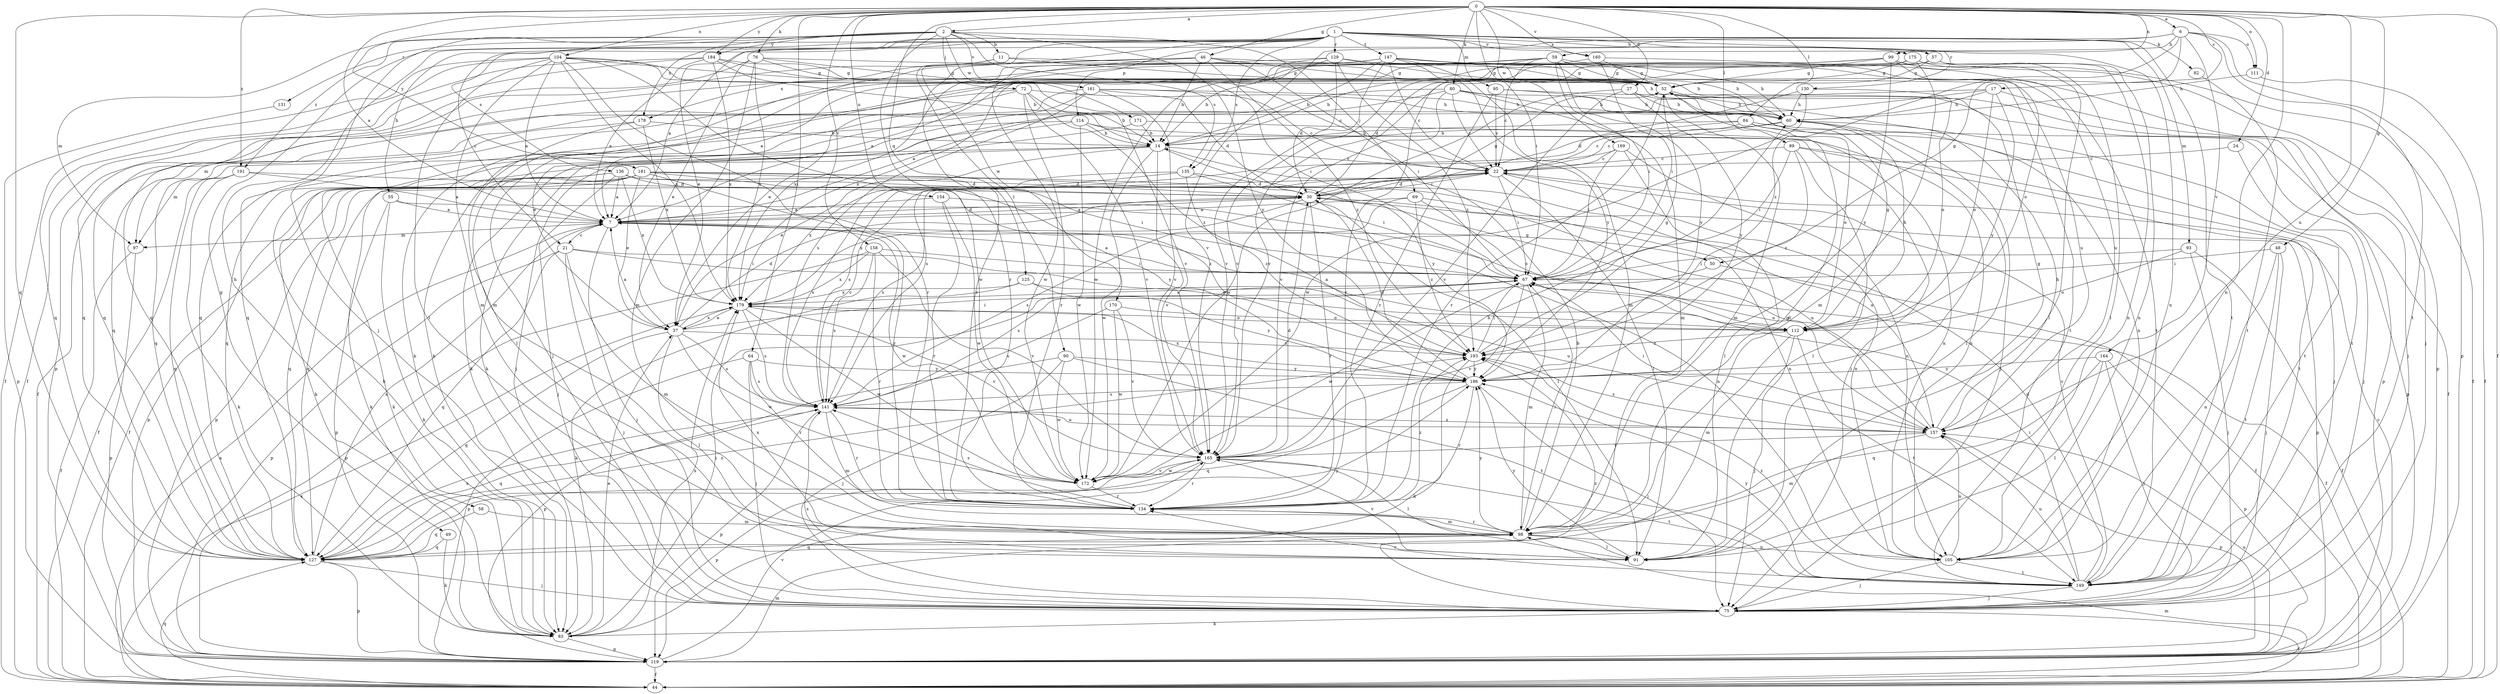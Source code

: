 strict digraph  {
0;
1;
2;
6;
7;
11;
14;
17;
21;
22;
24;
27;
30;
37;
44;
46;
48;
49;
50;
52;
55;
57;
58;
59;
60;
64;
67;
69;
72;
75;
76;
80;
82;
83;
84;
89;
90;
91;
93;
95;
97;
98;
99;
104;
105;
111;
112;
114;
119;
125;
127;
129;
130;
131;
134;
135;
136;
141;
147;
149;
154;
157;
158;
160;
161;
164;
165;
169;
170;
171;
172;
175;
178;
179;
181;
184;
186;
191;
193;
0 -> 2  [label=a];
0 -> 6  [label=a];
0 -> 7  [label=a];
0 -> 17  [label=c];
0 -> 24  [label=d];
0 -> 27  [label=d];
0 -> 44  [label=f];
0 -> 46  [label=g];
0 -> 48  [label=g];
0 -> 64  [label=i];
0 -> 67  [label=i];
0 -> 76  [label=k];
0 -> 80  [label=k];
0 -> 84  [label=l];
0 -> 89  [label=l];
0 -> 99  [label=n];
0 -> 104  [label=n];
0 -> 105  [label=n];
0 -> 111  [label=o];
0 -> 125  [label=q];
0 -> 127  [label=q];
0 -> 154  [label=u];
0 -> 157  [label=u];
0 -> 158  [label=v];
0 -> 160  [label=v];
0 -> 169  [label=w];
0 -> 181  [label=y];
0 -> 184  [label=y];
0 -> 191  [label=z];
1 -> 21  [label=c];
1 -> 37  [label=e];
1 -> 49  [label=g];
1 -> 55  [label=h];
1 -> 57  [label=h];
1 -> 58  [label=h];
1 -> 82  [label=k];
1 -> 90  [label=l];
1 -> 93  [label=m];
1 -> 95  [label=m];
1 -> 105  [label=n];
1 -> 114  [label=p];
1 -> 129  [label=r];
1 -> 130  [label=r];
1 -> 131  [label=r];
1 -> 135  [label=s];
1 -> 147  [label=t];
1 -> 149  [label=t];
1 -> 160  [label=v];
1 -> 170  [label=w];
1 -> 175  [label=x];
2 -> 11  [label=b];
2 -> 69  [label=j];
2 -> 72  [label=j];
2 -> 75  [label=j];
2 -> 97  [label=m];
2 -> 134  [label=r];
2 -> 135  [label=s];
2 -> 136  [label=s];
2 -> 161  [label=v];
2 -> 171  [label=w];
2 -> 178  [label=x];
2 -> 184  [label=y];
2 -> 186  [label=y];
2 -> 191  [label=z];
6 -> 7  [label=a];
6 -> 50  [label=g];
6 -> 59  [label=h];
6 -> 111  [label=o];
6 -> 119  [label=p];
6 -> 149  [label=t];
6 -> 164  [label=v];
6 -> 165  [label=v];
6 -> 193  [label=z];
7 -> 21  [label=c];
7 -> 30  [label=d];
7 -> 50  [label=g];
7 -> 75  [label=j];
7 -> 97  [label=m];
7 -> 172  [label=w];
11 -> 52  [label=g];
11 -> 60  [label=h];
11 -> 127  [label=q];
11 -> 178  [label=x];
14 -> 22  [label=c];
14 -> 37  [label=e];
14 -> 83  [label=k];
14 -> 97  [label=m];
14 -> 165  [label=v];
14 -> 172  [label=w];
14 -> 186  [label=y];
17 -> 60  [label=h];
17 -> 75  [label=j];
17 -> 83  [label=k];
17 -> 97  [label=m];
17 -> 112  [label=o];
17 -> 186  [label=y];
21 -> 67  [label=i];
21 -> 75  [label=j];
21 -> 98  [label=m];
21 -> 112  [label=o];
21 -> 119  [label=p];
21 -> 127  [label=q];
22 -> 30  [label=d];
22 -> 67  [label=i];
22 -> 91  [label=l];
22 -> 105  [label=n];
22 -> 127  [label=q];
22 -> 141  [label=s];
24 -> 22  [label=c];
24 -> 75  [label=j];
27 -> 60  [label=h];
27 -> 149  [label=t];
27 -> 165  [label=v];
27 -> 172  [label=w];
27 -> 186  [label=y];
30 -> 7  [label=a];
30 -> 22  [label=c];
30 -> 52  [label=g];
30 -> 91  [label=l];
30 -> 119  [label=p];
30 -> 134  [label=r];
30 -> 179  [label=x];
37 -> 7  [label=a];
37 -> 30  [label=d];
37 -> 67  [label=i];
37 -> 91  [label=l];
37 -> 127  [label=q];
37 -> 141  [label=s];
37 -> 172  [label=w];
37 -> 179  [label=x];
37 -> 193  [label=z];
44 -> 7  [label=a];
44 -> 98  [label=m];
44 -> 127  [label=q];
44 -> 179  [label=x];
46 -> 14  [label=b];
46 -> 52  [label=g];
46 -> 60  [label=h];
46 -> 67  [label=i];
46 -> 98  [label=m];
46 -> 134  [label=r];
46 -> 172  [label=w];
46 -> 193  [label=z];
48 -> 67  [label=i];
48 -> 75  [label=j];
48 -> 105  [label=n];
48 -> 149  [label=t];
49 -> 83  [label=k];
49 -> 127  [label=q];
50 -> 44  [label=f];
50 -> 141  [label=s];
52 -> 60  [label=h];
52 -> 98  [label=m];
52 -> 119  [label=p];
52 -> 134  [label=r];
55 -> 7  [label=a];
55 -> 83  [label=k];
55 -> 105  [label=n];
55 -> 119  [label=p];
57 -> 44  [label=f];
57 -> 52  [label=g];
57 -> 105  [label=n];
57 -> 127  [label=q];
57 -> 165  [label=v];
58 -> 98  [label=m];
58 -> 127  [label=q];
59 -> 22  [label=c];
59 -> 37  [label=e];
59 -> 52  [label=g];
59 -> 67  [label=i];
59 -> 75  [label=j];
59 -> 134  [label=r];
59 -> 179  [label=x];
59 -> 186  [label=y];
60 -> 14  [label=b];
60 -> 22  [label=c];
60 -> 75  [label=j];
60 -> 91  [label=l];
64 -> 75  [label=j];
64 -> 119  [label=p];
64 -> 134  [label=r];
64 -> 141  [label=s];
64 -> 186  [label=y];
67 -> 7  [label=a];
67 -> 44  [label=f];
67 -> 98  [label=m];
67 -> 165  [label=v];
67 -> 172  [label=w];
67 -> 179  [label=x];
69 -> 7  [label=a];
69 -> 112  [label=o];
69 -> 141  [label=s];
69 -> 157  [label=u];
69 -> 193  [label=z];
72 -> 14  [label=b];
72 -> 60  [label=h];
72 -> 75  [label=j];
72 -> 127  [label=q];
72 -> 134  [label=r];
72 -> 165  [label=v];
72 -> 193  [label=z];
75 -> 44  [label=f];
75 -> 83  [label=k];
75 -> 141  [label=s];
75 -> 193  [label=z];
76 -> 37  [label=e];
76 -> 52  [label=g];
76 -> 98  [label=m];
76 -> 127  [label=q];
76 -> 149  [label=t];
76 -> 165  [label=v];
76 -> 179  [label=x];
80 -> 7  [label=a];
80 -> 22  [label=c];
80 -> 60  [label=h];
80 -> 83  [label=k];
80 -> 98  [label=m];
80 -> 105  [label=n];
80 -> 165  [label=v];
82 -> 149  [label=t];
83 -> 37  [label=e];
83 -> 67  [label=i];
83 -> 119  [label=p];
83 -> 179  [label=x];
84 -> 14  [label=b];
84 -> 22  [label=c];
84 -> 112  [label=o];
84 -> 119  [label=p];
84 -> 141  [label=s];
84 -> 149  [label=t];
89 -> 22  [label=c];
89 -> 67  [label=i];
89 -> 75  [label=j];
89 -> 91  [label=l];
89 -> 149  [label=t];
89 -> 193  [label=z];
90 -> 75  [label=j];
90 -> 119  [label=p];
90 -> 149  [label=t];
90 -> 172  [label=w];
90 -> 186  [label=y];
91 -> 165  [label=v];
91 -> 179  [label=x];
91 -> 186  [label=y];
93 -> 44  [label=f];
93 -> 67  [label=i];
93 -> 75  [label=j];
93 -> 112  [label=o];
95 -> 22  [label=c];
95 -> 44  [label=f];
95 -> 60  [label=h];
95 -> 134  [label=r];
97 -> 44  [label=f];
97 -> 119  [label=p];
98 -> 14  [label=b];
98 -> 52  [label=g];
98 -> 67  [label=i];
98 -> 91  [label=l];
98 -> 105  [label=n];
98 -> 127  [label=q];
98 -> 134  [label=r];
98 -> 186  [label=y];
99 -> 7  [label=a];
99 -> 52  [label=g];
99 -> 91  [label=l];
99 -> 112  [label=o];
99 -> 119  [label=p];
99 -> 127  [label=q];
99 -> 165  [label=v];
99 -> 186  [label=y];
104 -> 7  [label=a];
104 -> 22  [label=c];
104 -> 44  [label=f];
104 -> 52  [label=g];
104 -> 67  [label=i];
104 -> 91  [label=l];
104 -> 98  [label=m];
104 -> 127  [label=q];
104 -> 134  [label=r];
104 -> 172  [label=w];
104 -> 179  [label=x];
105 -> 75  [label=j];
105 -> 149  [label=t];
105 -> 157  [label=u];
111 -> 44  [label=f];
111 -> 60  [label=h];
112 -> 7  [label=a];
112 -> 52  [label=g];
112 -> 60  [label=h];
112 -> 75  [label=j];
112 -> 98  [label=m];
112 -> 149  [label=t];
112 -> 193  [label=z];
114 -> 14  [label=b];
114 -> 75  [label=j];
114 -> 83  [label=k];
114 -> 105  [label=n];
114 -> 127  [label=q];
114 -> 172  [label=w];
119 -> 22  [label=c];
119 -> 44  [label=f];
119 -> 98  [label=m];
119 -> 157  [label=u];
119 -> 165  [label=v];
125 -> 83  [label=k];
125 -> 157  [label=u];
125 -> 179  [label=x];
125 -> 186  [label=y];
127 -> 7  [label=a];
127 -> 75  [label=j];
127 -> 119  [label=p];
127 -> 141  [label=s];
127 -> 186  [label=y];
127 -> 193  [label=z];
129 -> 14  [label=b];
129 -> 30  [label=d];
129 -> 52  [label=g];
129 -> 127  [label=q];
129 -> 157  [label=u];
129 -> 172  [label=w];
129 -> 193  [label=z];
130 -> 30  [label=d];
130 -> 60  [label=h];
130 -> 112  [label=o];
130 -> 172  [label=w];
131 -> 119  [label=p];
134 -> 60  [label=h];
134 -> 98  [label=m];
134 -> 141  [label=s];
134 -> 193  [label=z];
135 -> 30  [label=d];
135 -> 67  [label=i];
135 -> 141  [label=s];
135 -> 179  [label=x];
135 -> 193  [label=z];
136 -> 7  [label=a];
136 -> 30  [label=d];
136 -> 67  [label=i];
136 -> 75  [label=j];
136 -> 83  [label=k];
136 -> 119  [label=p];
136 -> 179  [label=x];
136 -> 193  [label=z];
141 -> 22  [label=c];
141 -> 98  [label=m];
141 -> 119  [label=p];
141 -> 127  [label=q];
141 -> 134  [label=r];
141 -> 157  [label=u];
147 -> 7  [label=a];
147 -> 14  [label=b];
147 -> 22  [label=c];
147 -> 52  [label=g];
147 -> 60  [label=h];
147 -> 83  [label=k];
147 -> 98  [label=m];
147 -> 157  [label=u];
147 -> 165  [label=v];
147 -> 179  [label=x];
147 -> 186  [label=y];
149 -> 22  [label=c];
149 -> 30  [label=d];
149 -> 67  [label=i];
149 -> 75  [label=j];
149 -> 134  [label=r];
149 -> 157  [label=u];
149 -> 186  [label=y];
149 -> 193  [label=z];
154 -> 7  [label=a];
154 -> 134  [label=r];
154 -> 157  [label=u];
154 -> 172  [label=w];
157 -> 30  [label=d];
157 -> 52  [label=g];
157 -> 60  [label=h];
157 -> 67  [label=i];
157 -> 98  [label=m];
157 -> 119  [label=p];
157 -> 141  [label=s];
157 -> 165  [label=v];
157 -> 193  [label=z];
158 -> 67  [label=i];
158 -> 119  [label=p];
158 -> 134  [label=r];
158 -> 141  [label=s];
158 -> 165  [label=v];
158 -> 179  [label=x];
160 -> 14  [label=b];
160 -> 52  [label=g];
160 -> 67  [label=i];
160 -> 149  [label=t];
161 -> 22  [label=c];
161 -> 30  [label=d];
161 -> 37  [label=e];
161 -> 44  [label=f];
161 -> 60  [label=h];
161 -> 141  [label=s];
161 -> 165  [label=v];
164 -> 75  [label=j];
164 -> 91  [label=l];
164 -> 119  [label=p];
164 -> 127  [label=q];
164 -> 186  [label=y];
165 -> 30  [label=d];
165 -> 91  [label=l];
165 -> 119  [label=p];
165 -> 134  [label=r];
165 -> 149  [label=t];
165 -> 172  [label=w];
169 -> 22  [label=c];
169 -> 67  [label=i];
169 -> 91  [label=l];
169 -> 105  [label=n];
169 -> 141  [label=s];
170 -> 112  [label=o];
170 -> 141  [label=s];
170 -> 165  [label=v];
170 -> 172  [label=w];
171 -> 14  [label=b];
171 -> 75  [label=j];
171 -> 105  [label=n];
172 -> 134  [label=r];
172 -> 165  [label=v];
175 -> 30  [label=d];
175 -> 52  [label=g];
175 -> 83  [label=k];
175 -> 91  [label=l];
175 -> 98  [label=m];
175 -> 105  [label=n];
178 -> 14  [label=b];
178 -> 91  [label=l];
178 -> 127  [label=q];
178 -> 179  [label=x];
179 -> 37  [label=e];
179 -> 112  [label=o];
179 -> 141  [label=s];
179 -> 165  [label=v];
179 -> 172  [label=w];
181 -> 30  [label=d];
181 -> 37  [label=e];
181 -> 44  [label=f];
181 -> 83  [label=k];
181 -> 105  [label=n];
181 -> 119  [label=p];
181 -> 127  [label=q];
181 -> 134  [label=r];
181 -> 157  [label=u];
181 -> 186  [label=y];
184 -> 7  [label=a];
184 -> 14  [label=b];
184 -> 44  [label=f];
184 -> 52  [label=g];
184 -> 60  [label=h];
184 -> 119  [label=p];
184 -> 179  [label=x];
186 -> 30  [label=d];
186 -> 75  [label=j];
186 -> 127  [label=q];
186 -> 134  [label=r];
186 -> 141  [label=s];
186 -> 179  [label=x];
191 -> 7  [label=a];
191 -> 30  [label=d];
191 -> 44  [label=f];
191 -> 83  [label=k];
191 -> 127  [label=q];
193 -> 52  [label=g];
193 -> 67  [label=i];
193 -> 83  [label=k];
193 -> 186  [label=y];
}

